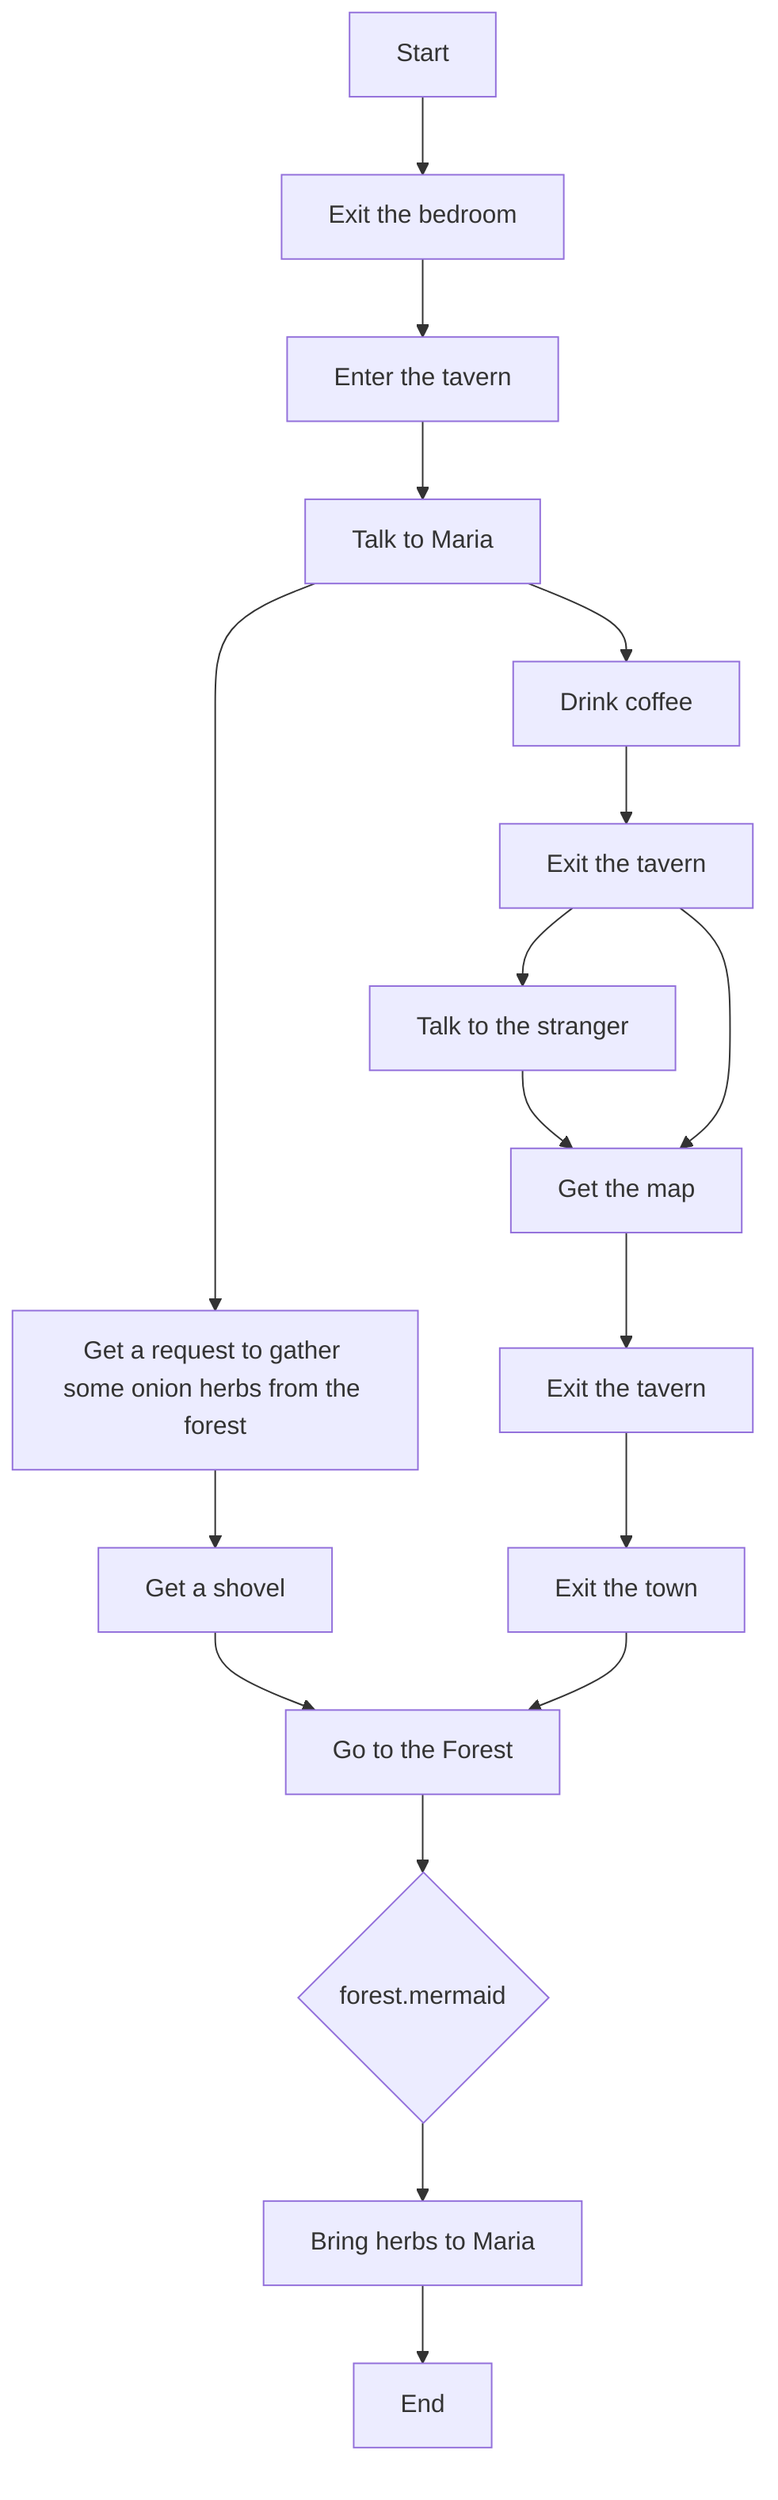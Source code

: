 graph TD
    Start --> a012

    a012[Exit the bedroom] --> a010

    a010[Enter the tavern] --> a008
    a008[Talk to Maria] --> a011
    a008 -->a013

    a014[Get a shovel] -->a002
    a013[Get a request to gather some onion herbs from the forest] -->a014

    a011[Drink coffee] --> a006

    a007[Talk to the stranger] --> a005
    a006[Exit the tavern] --> a005
    a006 --> a007
    a005[Get the map] --> a009
    a009[Exit the tavern] --> a004
    a004[Exit the town] --> a002

    a002[Go to the Forest] --> a003
    a003{forest.mermaid} --> a001
    a001[Bring herbs to Maria] --> End

    End